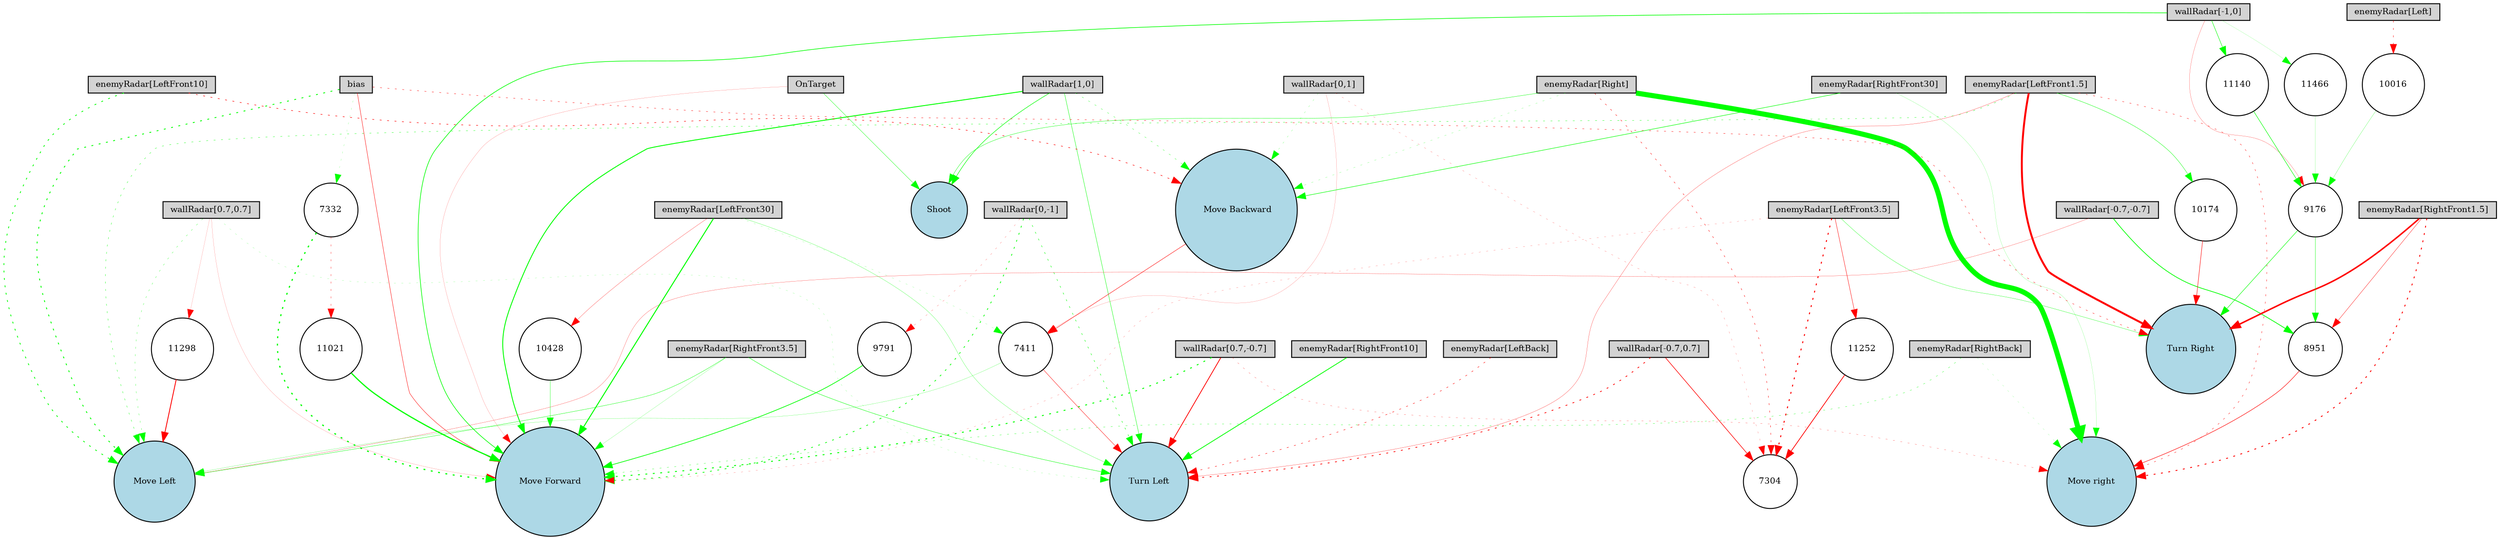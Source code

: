 digraph {
	node [fontsize=9 height=0.2 shape=circle width=0.2]
	"wallRadar[1,0]" [fillcolor=lightgray shape=box style=filled]
	"wallRadar[0,1]" [fillcolor=lightgray shape=box style=filled]
	"wallRadar[-1,0]" [fillcolor=lightgray shape=box style=filled]
	"wallRadar[0,-1]" [fillcolor=lightgray shape=box style=filled]
	"wallRadar[0.7,0.7]" [fillcolor=lightgray shape=box style=filled]
	"wallRadar[-0.7,0.7]" [fillcolor=lightgray shape=box style=filled]
	"wallRadar[-0.7,-0.7]" [fillcolor=lightgray shape=box style=filled]
	"wallRadar[0.7,-0.7]" [fillcolor=lightgray shape=box style=filled]
	"enemyRadar[RightBack]" [fillcolor=lightgray shape=box style=filled]
	"enemyRadar[LeftBack]" [fillcolor=lightgray shape=box style=filled]
	"enemyRadar[Right]" [fillcolor=lightgray shape=box style=filled]
	"enemyRadar[Left]" [fillcolor=lightgray shape=box style=filled]
	"enemyRadar[RightFront30]" [fillcolor=lightgray shape=box style=filled]
	"enemyRadar[LeftFront30]" [fillcolor=lightgray shape=box style=filled]
	"enemyRadar[RightFront10]" [fillcolor=lightgray shape=box style=filled]
	"enemyRadar[LeftFront10]" [fillcolor=lightgray shape=box style=filled]
	"enemyRadar[RightFront3.5]" [fillcolor=lightgray shape=box style=filled]
	"enemyRadar[LeftFront3.5]" [fillcolor=lightgray shape=box style=filled]
	"enemyRadar[RightFront1.5]" [fillcolor=lightgray shape=box style=filled]
	"enemyRadar[LeftFront1.5]" [fillcolor=lightgray shape=box style=filled]
	OnTarget [fillcolor=lightgray shape=box style=filled]
	bias [fillcolor=lightgray shape=box style=filled]
	Shoot [fillcolor=lightblue style=filled]
	"Move Forward" [fillcolor=lightblue style=filled]
	" Move Backward" [fillcolor=lightblue style=filled]
	"Move Left" [fillcolor=lightblue style=filled]
	"Move right" [fillcolor=lightblue style=filled]
	"Turn Left" [fillcolor=lightblue style=filled]
	"Turn Right" [fillcolor=lightblue style=filled]
	11140 [fillcolor=white style=filled]
	7304 [fillcolor=white style=filled]
	11021 [fillcolor=white style=filled]
	10016 [fillcolor=white style=filled]
	11298 [fillcolor=white style=filled]
	7332 [fillcolor=white style=filled]
	10428 [fillcolor=white style=filled]
	10174 [fillcolor=white style=filled]
	9791 [fillcolor=white style=filled]
	11466 [fillcolor=white style=filled]
	9176 [fillcolor=white style=filled]
	7411 [fillcolor=white style=filled]
	11252 [fillcolor=white style=filled]
	8951 [fillcolor=white style=filled]
	"wallRadar[0,1]" -> " Move Backward" [color=green penwidth=0.16820561903275055 style=dotted]
	"wallRadar[1,0]" -> " Move Backward" [color=green penwidth=0.282068140183667 style=dotted]
	"enemyRadar[LeftFront1.5]" -> "Turn Right" [color=red penwidth=2.0976320454535746 style=solid]
	"enemyRadar[RightFront3.5]" -> "Move Forward" [color=green penwidth=0.1437992757521266 style=solid]
	"enemyRadar[RightFront1.5]" -> "Move right" [color=red penwidth=0.9571994824059448 style=dotted]
	"enemyRadar[RightFront30]" -> "Move right" [color=green penwidth=0.12943426460143534 style=solid]
	"wallRadar[0.7,0.7]" -> "Move Forward" [color=red penwidth=0.11453172433065045 style=solid]
	"enemyRadar[LeftFront3.5]" -> "Turn Right" [color=green penwidth=0.2768863045817047 style=solid]
	OnTarget -> "Move Forward" [color=red penwidth=0.12718254339804122 style=solid]
	"enemyRadar[LeftFront30]" -> "Move Forward" [color=green penwidth=1.049857363887766 style=solid]
	"wallRadar[0,-1]" -> "Turn Left" [color=green penwidth=0.4495768375501418 style=dotted]
	"enemyRadar[LeftFront30]" -> "Turn Left" [color=green penwidth=0.2133465395420762 style=solid]
	"enemyRadar[RightFront10]" -> "Turn Left" [color=green penwidth=0.8082954294318015 style=solid]
	"enemyRadar[LeftFront10]" -> "Move Left" [color=green penwidth=0.8256246422722461 style=dotted]
	"enemyRadar[RightFront3.5]" -> "Turn Left" [color=green penwidth=0.40436550512993996 style=solid]
	"enemyRadar[RightFront1.5]" -> "Turn Right" [color=red penwidth=1.6093399405535895 style=solid]
	OnTarget -> Shoot [color=green penwidth=0.3377170018863621 style=solid]
	"enemyRadar[LeftFront10]" -> " Move Backward" [color=red penwidth=0.5436787262695019 style=dotted]
	"enemyRadar[LeftFront1.5]" -> "Move right" [color=red penwidth=0.3697350644928853 style=dotted]
	"wallRadar[1,0]" -> "Move Forward" [color=green penwidth=0.9394024617343723 style=solid]
	"enemyRadar[RightFront30]" -> " Move Backward" [color=green penwidth=0.5164082770934272 style=solid]
	"wallRadar[-0.7,-0.7]" -> "Move Left" [color=red penwidth=0.19709148266958934 style=solid]
	"enemyRadar[Right]" -> "Move right" [color=green penwidth=5.482277044147464 style=solid]
	"enemyRadar[LeftBack]" -> "Turn Left" [color=red penwidth=0.45156980144132497 style=dotted]
	"wallRadar[0.7,0.7]" -> "Turn Left" [color=green penwidth=0.12735777345420154 style=dotted]
	bias -> "Turn Right" [color=red penwidth=0.3746012418784517 style=dotted]
	"wallRadar[0.7,0.7]" -> "Move Left" [color=green penwidth=0.24970147357199932 style=dotted]
	bias -> "Move Forward" [color=red penwidth=0.4108170544325288 style=solid]
	"enemyRadar[RightBack]" -> "Move right" [color=green penwidth=0.1111113404863125 style=dotted]
	bias -> "Move Left" [color=green penwidth=0.9193790972763848 style=dotted]
	"wallRadar[0,-1]" -> "Move Forward" [color=green penwidth=0.7496382114272171 style=dotted]
	"enemyRadar[RightBack]" -> "Move Forward" [color=green penwidth=0.28557019522499616 style=dotted]
	"enemyRadar[RightFront3.5]" -> "Move Left" [color=green penwidth=0.34991513104996663 style=solid]
	"wallRadar[-1,0]" -> "Move Forward" [color=green penwidth=0.6667872973641753 style=solid]
	"enemyRadar[LeftFront1.5]" -> "Turn Left" [color=red penwidth=0.22034086037353745 style=solid]
	"enemyRadar[LeftFront1.5]" -> "Move Left" [color=green penwidth=0.33025434112143026 style=dotted]
	"wallRadar[0.7,-0.7]" -> "Move right" [color=red penwidth=0.20308962558349908 style=dotted]
	"wallRadar[1,0]" -> "Turn Left" [color=green penwidth=0.39374085192977626 style=solid]
	"wallRadar[1,0]" -> Shoot [color=green penwidth=0.537305727834515 style=solid]
	"enemyRadar[LeftFront3.5]" -> "Move Forward" [color=red penwidth=0.1530757125623729 style=dotted]
	"enemyRadar[Right]" -> " Move Backward" [color=green penwidth=0.16547025767373724 style=dotted]
	"wallRadar[0.7,-0.7]" -> "Move Forward" [color=green penwidth=1.0347601776604047 style=dotted]
	"wallRadar[-0.7,0.7]" -> "Turn Left" [color=red penwidth=0.786736366432514 style=dotted]
	"wallRadar[0.7,-0.7]" -> "Turn Left" [color=red penwidth=0.8236105402243848 style=solid]
	"enemyRadar[Right]" -> 7304 [color=red penwidth=0.4228370655169953 style=dotted]
	bias -> 7332 [color=green penwidth=0.1380629070281316 style=dotted]
	7332 -> "Move Forward" [color=green penwidth=1.3053423212494906 style=dotted]
	"enemyRadar[LeftFront30]" -> 7411 [color=green penwidth=0.12605607446063327 style=dotted]
	7411 -> "Turn Left" [color=red penwidth=0.385869053205098 style=solid]
	"wallRadar[0,1]" -> 7304 [color=red penwidth=0.16079640618828295 style=dotted]
	"enemyRadar[Right]" -> Shoot [color=green penwidth=0.3417514272374397 style=solid]
	"wallRadar[-0.7,0.7]" -> 7304 [color=red penwidth=0.6298718732682067 style=solid]
	"enemyRadar[LeftFront3.5]" -> 7304 [color=red penwidth=1.077313619975764 style=dotted]
	" Move Backward" -> 7411 [color=red penwidth=0.4286602869337235 style=solid]
	"enemyRadar[RightFront1.5]" -> 8951 [color=red penwidth=0.3391579305118799 style=solid]
	"wallRadar[-1,0]" -> 9176 [color=red penwidth=0.18544287997848313 style=solid]
	9176 -> "Turn Right" [color=green penwidth=0.4962299742189178 style=solid]
	"wallRadar[-0.7,-0.7]" -> 8951 [color=green penwidth=0.7472765404719216 style=solid]
	7411 -> "Move Left" [color=green penwidth=0.1679653542824791 style=solid]
	8951 -> "Move right" [color=red penwidth=0.5031868338173029 style=solid]
	"wallRadar[0,-1]" -> 9791 [color=red penwidth=0.17208946487107024 style=dotted]
	9791 -> "Move Forward" [color=green penwidth=0.7264316372353631 style=solid]
	"enemyRadar[Left]" -> 10016 [color=red penwidth=0.4184986263738226 style=dotted]
	"enemyRadar[LeftFront1.5]" -> 10174 [color=green penwidth=0.36756495289699487 style=solid]
	10174 -> "Turn Right" [color=red penwidth=0.4721598346915151 style=solid]
	"wallRadar[0,1]" -> 7411 [color=red penwidth=0.11971054771017281 style=solid]
	"enemyRadar[LeftFront30]" -> 10428 [color=red penwidth=0.2210182754857823 style=solid]
	10428 -> "Move Forward" [color=green penwidth=0.30816306281514316 style=solid]
	7332 -> 11021 [color=red penwidth=0.3112110212354823 style=dotted]
	11021 -> "Move Forward" [color=green penwidth=1.2783921080975895 style=solid]
	"wallRadar[-1,0]" -> 11140 [color=green penwidth=0.47318068851877504 style=solid]
	11140 -> 9176 [color=green penwidth=0.5253713752424207 style=solid]
	10016 -> 9176 [color=green penwidth=0.1920105600218881 style=solid]
	"enemyRadar[LeftFront3.5]" -> 11252 [color=red penwidth=0.40432548906403354 style=solid]
	11252 -> 7304 [color=red penwidth=0.7843858665916967 style=solid]
	"wallRadar[0.7,0.7]" -> 11298 [color=red penwidth=0.10788413992655617 style=solid]
	11298 -> "Move Left" [color=red penwidth=0.8984611635607667 style=solid]
	9176 -> 8951 [color=green penwidth=0.3590612491732448 style=solid]
	"wallRadar[-1,0]" -> 11466 [color=green penwidth=0.1055458455885862 style=solid]
	11466 -> 9176 [color=green penwidth=0.13570184485929637 style=solid]
}

